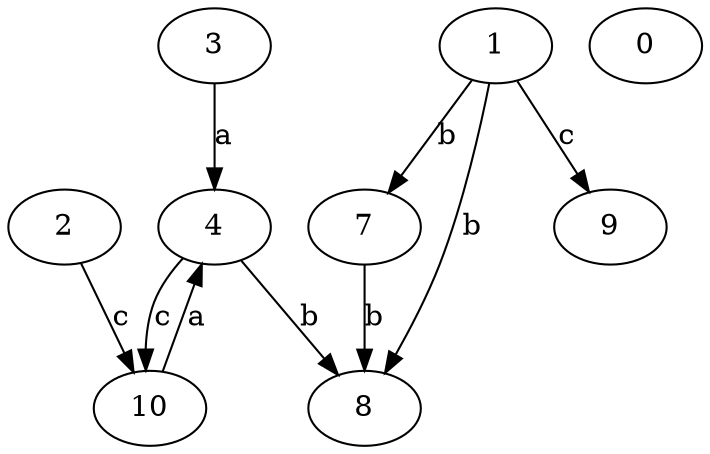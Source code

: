 strict digraph  {
3;
4;
0;
1;
2;
7;
8;
9;
10;
3 -> 4  [label=a];
4 -> 8  [label=b];
4 -> 10  [label=c];
1 -> 7  [label=b];
1 -> 8  [label=b];
1 -> 9  [label=c];
2 -> 10  [label=c];
7 -> 8  [label=b];
10 -> 4  [label=a];
}
